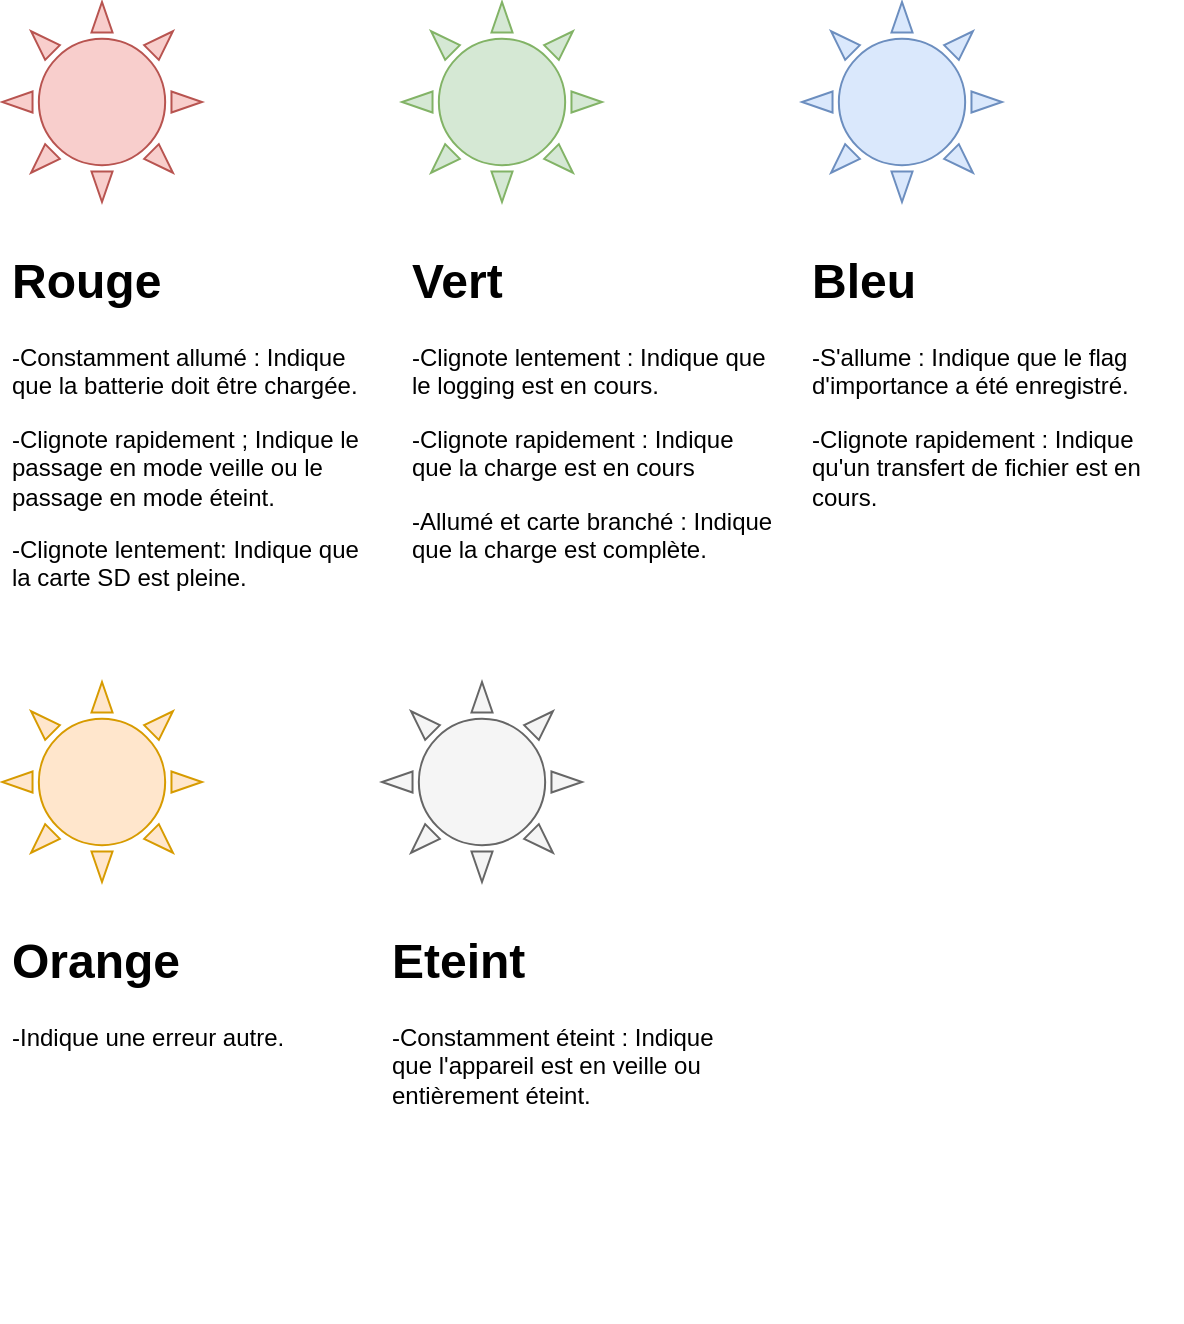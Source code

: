 <mxfile version="20.8.10" type="device"><diagram name="Page-1" id="kVQ708vkCdI14P5IAgZ7"><mxGraphModel dx="1434" dy="739" grid="1" gridSize="10" guides="1" tooltips="1" connect="1" arrows="1" fold="1" page="1" pageScale="1" pageWidth="827" pageHeight="1169" math="0" shadow="0"><root><mxCell id="0"/><mxCell id="1" parent="0"/><mxCell id="Ql6HDoLLjAAy2j538cb9-2" value="" style="verticalLabelPosition=bottom;verticalAlign=top;html=1;shape=mxgraph.basic.sun;fillColor=#dae8fc;strokeColor=#6c8ebf;" vertex="1" parent="1"><mxGeometry x="560" y="160" width="100" height="100" as="geometry"/></mxCell><mxCell id="Ql6HDoLLjAAy2j538cb9-3" value="" style="verticalLabelPosition=bottom;verticalAlign=top;html=1;shape=mxgraph.basic.sun;fillColor=#f8cecc;strokeColor=#b85450;" vertex="1" parent="1"><mxGeometry x="160" y="160" width="100" height="100" as="geometry"/></mxCell><mxCell id="Ql6HDoLLjAAy2j538cb9-4" value="" style="verticalLabelPosition=bottom;verticalAlign=top;html=1;shape=mxgraph.basic.sun;fillColor=#d5e8d4;strokeColor=#82b366;" vertex="1" parent="1"><mxGeometry x="360" y="160" width="100" height="100" as="geometry"/></mxCell><mxCell id="Ql6HDoLLjAAy2j538cb9-5" value="&lt;h1&gt;Rouge&lt;/h1&gt;&lt;p&gt;-Constamment allumé : Indique que la batterie doit être chargée.&lt;/p&gt;&lt;p&gt;-Clignote rapidement ; Indique le passage en mode veille ou le passage en mode éteint.&lt;/p&gt;&lt;p&gt;-Clignote lentement: Indique que la carte SD est pleine.&lt;/p&gt;" style="text;html=1;strokeColor=none;fillColor=none;spacing=5;spacingTop=-20;whiteSpace=wrap;overflow=hidden;rounded=0;" vertex="1" parent="1"><mxGeometry x="160" y="280" width="190" height="220" as="geometry"/></mxCell><mxCell id="Ql6HDoLLjAAy2j538cb9-6" value="&lt;h1&gt;Vert&lt;/h1&gt;&lt;p&gt;-Clignote lentement : Indique que le logging est en cours.&lt;/p&gt;&lt;p&gt;-Clignote rapidement : Indique que la charge est en cours&lt;/p&gt;&lt;p&gt;-Allumé et carte branché : Indique que la charge est complète.&lt;/p&gt;" style="text;html=1;strokeColor=none;fillColor=none;spacing=5;spacingTop=-20;whiteSpace=wrap;overflow=hidden;rounded=0;" vertex="1" parent="1"><mxGeometry x="360" y="280" width="190" height="200" as="geometry"/></mxCell><mxCell id="Ql6HDoLLjAAy2j538cb9-7" value="&lt;h1&gt;Bleu&lt;/h1&gt;&lt;p&gt;-S'allume : Indique que le flag d'importance a été enregistré.&lt;/p&gt;&lt;p&gt;-Clignote rapidement : Indique qu'un transfert de fichier est en cours.&lt;/p&gt;" style="text;html=1;strokeColor=none;fillColor=none;spacing=5;spacingTop=-20;whiteSpace=wrap;overflow=hidden;rounded=0;" vertex="1" parent="1"><mxGeometry x="560" y="280" width="190" height="200" as="geometry"/></mxCell><mxCell id="Ql6HDoLLjAAy2j538cb9-8" value="" style="verticalLabelPosition=bottom;verticalAlign=top;html=1;shape=mxgraph.basic.sun;fillColor=#f5f5f5;fontColor=#333333;strokeColor=#666666;" vertex="1" parent="1"><mxGeometry x="350" y="500" width="100" height="100" as="geometry"/></mxCell><mxCell id="Ql6HDoLLjAAy2j538cb9-9" value="&lt;h1&gt;Eteint&lt;/h1&gt;&lt;p&gt;-Constamment éteint : Indique que l'appareil est en veille ou entièrement éteint.&amp;nbsp;&lt;/p&gt;" style="text;html=1;strokeColor=none;fillColor=none;spacing=5;spacingTop=-20;whiteSpace=wrap;overflow=hidden;rounded=0;" vertex="1" parent="1"><mxGeometry x="350" y="620" width="190" height="200" as="geometry"/></mxCell><mxCell id="Ql6HDoLLjAAy2j538cb9-10" value="" style="verticalLabelPosition=bottom;verticalAlign=top;html=1;shape=mxgraph.basic.sun;fillColor=#ffe6cc;strokeColor=#d79b00;" vertex="1" parent="1"><mxGeometry x="160" y="500" width="100" height="100" as="geometry"/></mxCell><mxCell id="Ql6HDoLLjAAy2j538cb9-11" value="&lt;h1&gt;Orange&lt;/h1&gt;&lt;p&gt;-Indique une erreur autre.&amp;nbsp;&lt;/p&gt;" style="text;html=1;strokeColor=none;fillColor=none;spacing=5;spacingTop=-20;whiteSpace=wrap;overflow=hidden;rounded=0;" vertex="1" parent="1"><mxGeometry x="160" y="620" width="190" height="200" as="geometry"/></mxCell></root></mxGraphModel></diagram></mxfile>